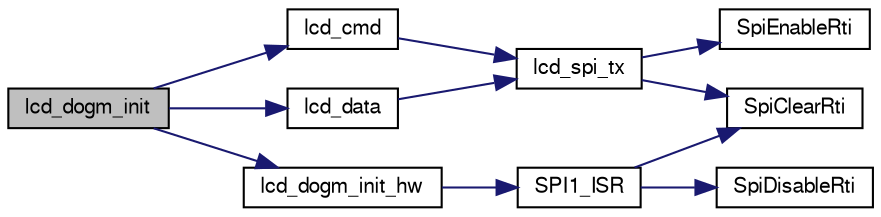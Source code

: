 digraph "lcd_dogm_init"
{
  edge [fontname="FreeSans",fontsize="10",labelfontname="FreeSans",labelfontsize="10"];
  node [fontname="FreeSans",fontsize="10",shape=record];
  rankdir="LR";
  Node1 [label="lcd_dogm_init",height=0.2,width=0.4,color="black", fillcolor="grey75", style="filled", fontcolor="black"];
  Node1 -> Node2 [color="midnightblue",fontsize="10",style="solid",fontname="FreeSans"];
  Node2 [label="lcd_cmd",height=0.2,width=0.4,color="black", fillcolor="white", style="filled",URL="$lcd__dogm_8c.html#a013ebbab9fe5f1d401ebb0706f6499be"];
  Node2 -> Node3 [color="midnightblue",fontsize="10",style="solid",fontname="FreeSans"];
  Node3 [label="lcd_spi_tx",height=0.2,width=0.4,color="black", fillcolor="white", style="filled",URL="$lcd__dogm__hw_8c.html#a366ee955fa7d05ec9dcc324178a212d7"];
  Node3 -> Node4 [color="midnightblue",fontsize="10",style="solid",fontname="FreeSans"];
  Node4 [label="SpiClearRti",height=0.2,width=0.4,color="black", fillcolor="white", style="filled",URL="$lpc21_2mcu__periph_2spi__arch_8c.html#a4c328147d259ed459aa71ba246bbf1cf"];
  Node3 -> Node5 [color="midnightblue",fontsize="10",style="solid",fontname="FreeSans"];
  Node5 [label="SpiEnableRti",height=0.2,width=0.4,color="black", fillcolor="white", style="filled",URL="$lpc21_2mcu__periph_2spi__arch_8c.html#a2f597567924a3000e5afb340e4aa5592"];
  Node1 -> Node6 [color="midnightblue",fontsize="10",style="solid",fontname="FreeSans"];
  Node6 [label="lcd_data",height=0.2,width=0.4,color="black", fillcolor="white", style="filled",URL="$lcd__dogm_8c.html#ad0729d2cba627825a089ca1fff12ba29"];
  Node6 -> Node3 [color="midnightblue",fontsize="10",style="solid",fontname="FreeSans"];
  Node1 -> Node7 [color="midnightblue",fontsize="10",style="solid",fontname="FreeSans"];
  Node7 [label="lcd_dogm_init_hw",height=0.2,width=0.4,color="black", fillcolor="white", style="filled",URL="$lcd__dogm__hw_8c.html#a763c731963e6543e5a42a499549e00dd"];
  Node7 -> Node8 [color="midnightblue",fontsize="10",style="solid",fontname="FreeSans"];
  Node8 [label="SPI1_ISR",height=0.2,width=0.4,color="black", fillcolor="white", style="filled",URL="$lcd__dogm__hw_8c.html#a65d6ea131026affbdf33be235dfdb49d"];
  Node8 -> Node4 [color="midnightblue",fontsize="10",style="solid",fontname="FreeSans"];
  Node8 -> Node9 [color="midnightblue",fontsize="10",style="solid",fontname="FreeSans"];
  Node9 [label="SpiDisableRti",height=0.2,width=0.4,color="black", fillcolor="white", style="filled",URL="$lpc21_2mcu__periph_2spi__arch_8c.html#ac0c832a0cfacb2b5760c91177b6d791b"];
}
